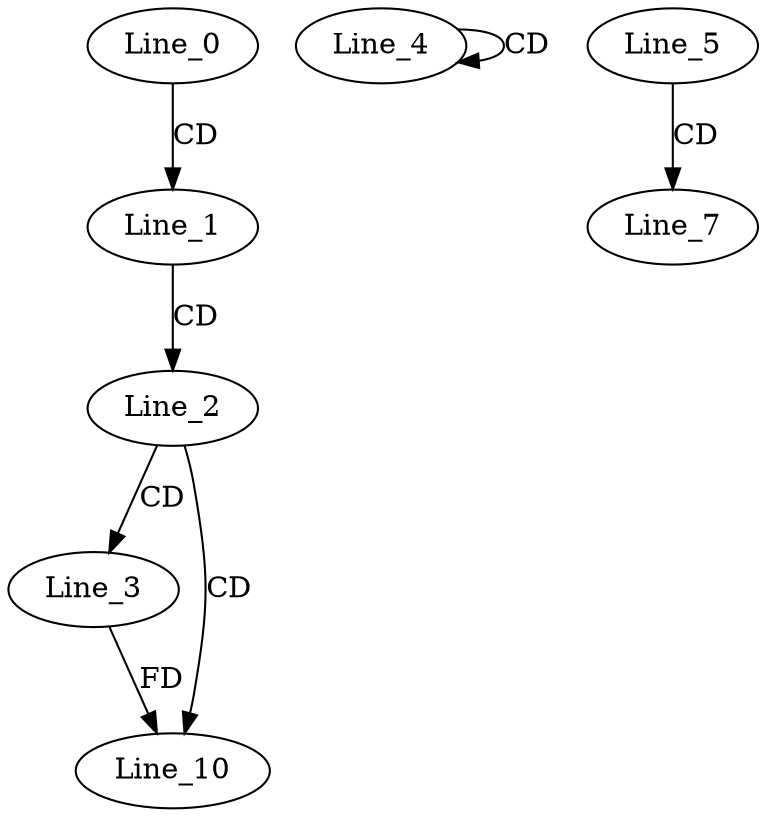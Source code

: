 digraph G {
  Line_0;
  Line_1;
  Line_2;
  Line_3;
  Line_4;
  Line_4;
  Line_5;
  Line_7;
  Line_10;
  Line_0 -> Line_1 [ label="CD" ];
  Line_1 -> Line_2 [ label="CD" ];
  Line_2 -> Line_3 [ label="CD" ];
  Line_4 -> Line_4 [ label="CD" ];
  Line_5 -> Line_7 [ label="CD" ];
  Line_2 -> Line_10 [ label="CD" ];
  Line_3 -> Line_10 [ label="FD" ];
}
